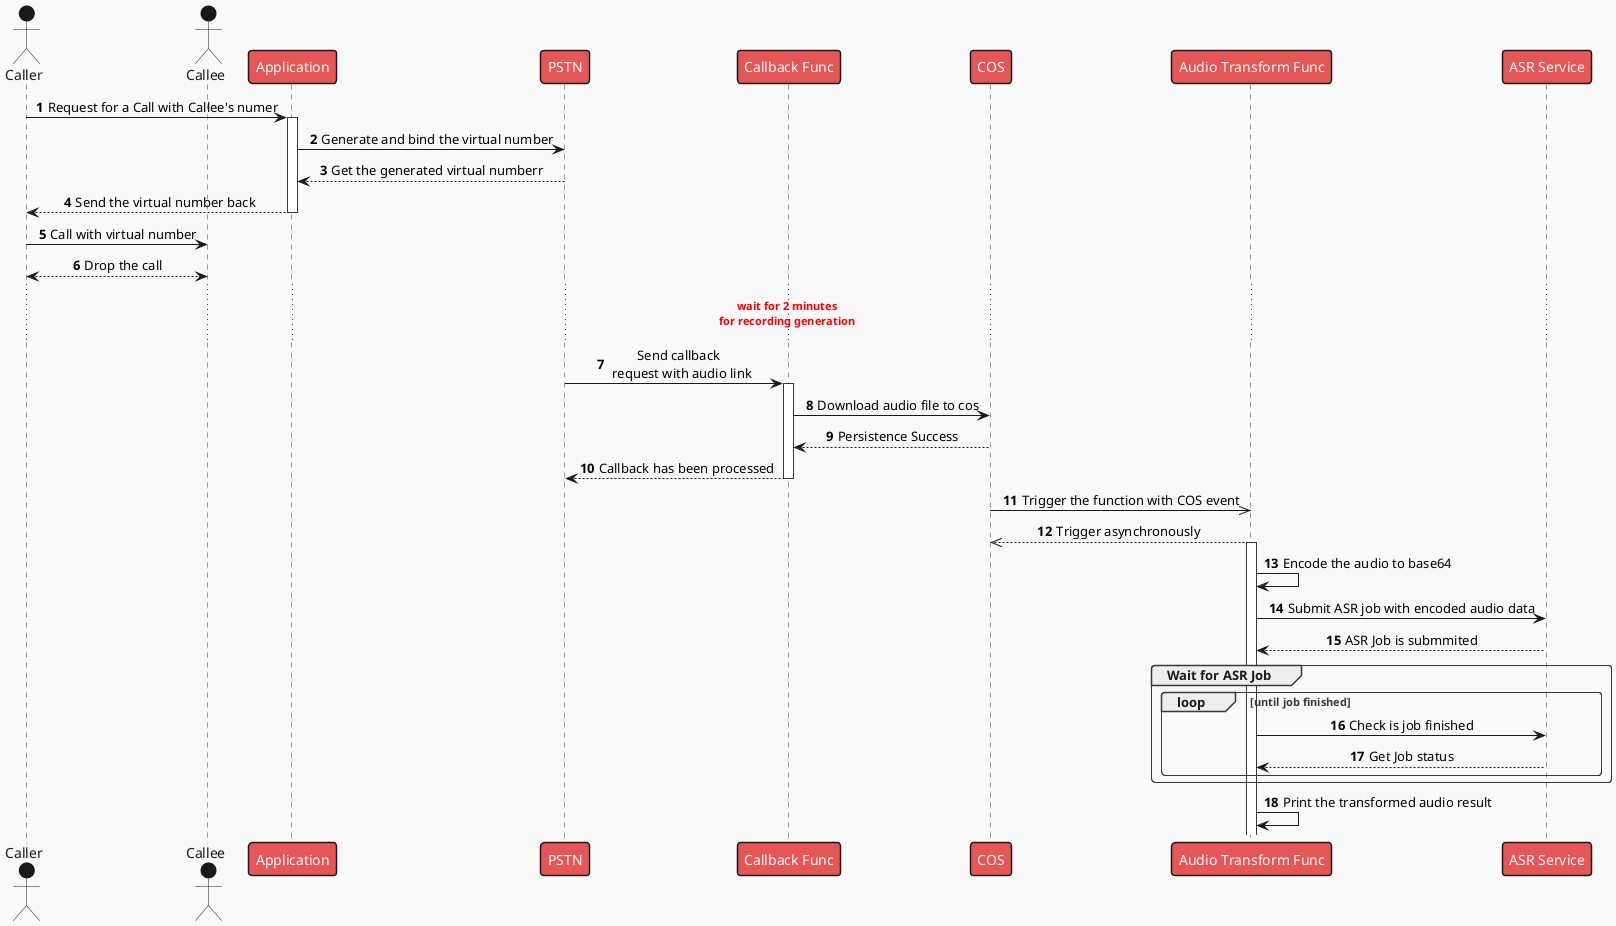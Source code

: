 @startuml
!theme mars

autonumber
skinparam sequenceMessageAlign center

actor Caller
actor Callee

/' For demo purpose, merge 2 callback and download functions into one '/

participant Application
participant PSTN
participant "Callback Func" as CallbackFunc
participant COS
participant "Audio Transform Func" as AudioTransformFunc
participant "ASR Service" as ASRService

Caller -> Application: Request for a Call with Callee's numer
activate Application
Application -> PSTN: Generate and bind the virtual number
PSTN --> Application: Get the generated virtual numberr
Application --> Caller: Send the virtual number back
deactivate

Caller -> Callee: Call with virtual number
Caller <--> Callee: Drop the call

... <color:red>**wait for 2 minutes**</color> \n <color:red>**for recording generation**</color> ...

PSTN -> CallbackFunc: Send callback \n request with audio link
activate CallbackFunc
CallbackFunc -> COS: Download audio file to cos
COS --> CallbackFunc: Persistence Success
CallbackFunc --> PSTN: Callback has been processed
deactivate CallbackFunc

COS ->> AudioTransformFunc: Trigger the function with COS event
AudioTransformFunc -->> COS: Trigger asynchronously

activate AudioTransformFunc
AudioTransformFunc -> AudioTransformFunc: Encode the audio to base64
AudioTransformFunc -> ASRService: Submit ASR job with encoded audio data
ASRService --> AudioTransformFunc: ASR Job is submmited

group Wait for ASR Job
    loop until job finished
        AudioTransformFunc -> ASRService: Check is job finished
        ASRService --> AudioTransformFunc: Get Job status
    end
end
AudioTransformFunc -> AudioTransformFunc: Print the transformed audio result


@enduml
